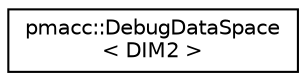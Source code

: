 digraph "Graphical Class Hierarchy"
{
 // LATEX_PDF_SIZE
  edge [fontname="Helvetica",fontsize="10",labelfontname="Helvetica",labelfontsize="10"];
  node [fontname="Helvetica",fontsize="10",shape=record];
  rankdir="LR";
  Node0 [label="pmacc::DebugDataSpace\l\< DIM2 \>",height=0.2,width=0.4,color="black", fillcolor="white", style="filled",URL="$classpmacc_1_1_debug_data_space_3_01_d_i_m2_01_4.html",tooltip=" "];
}
